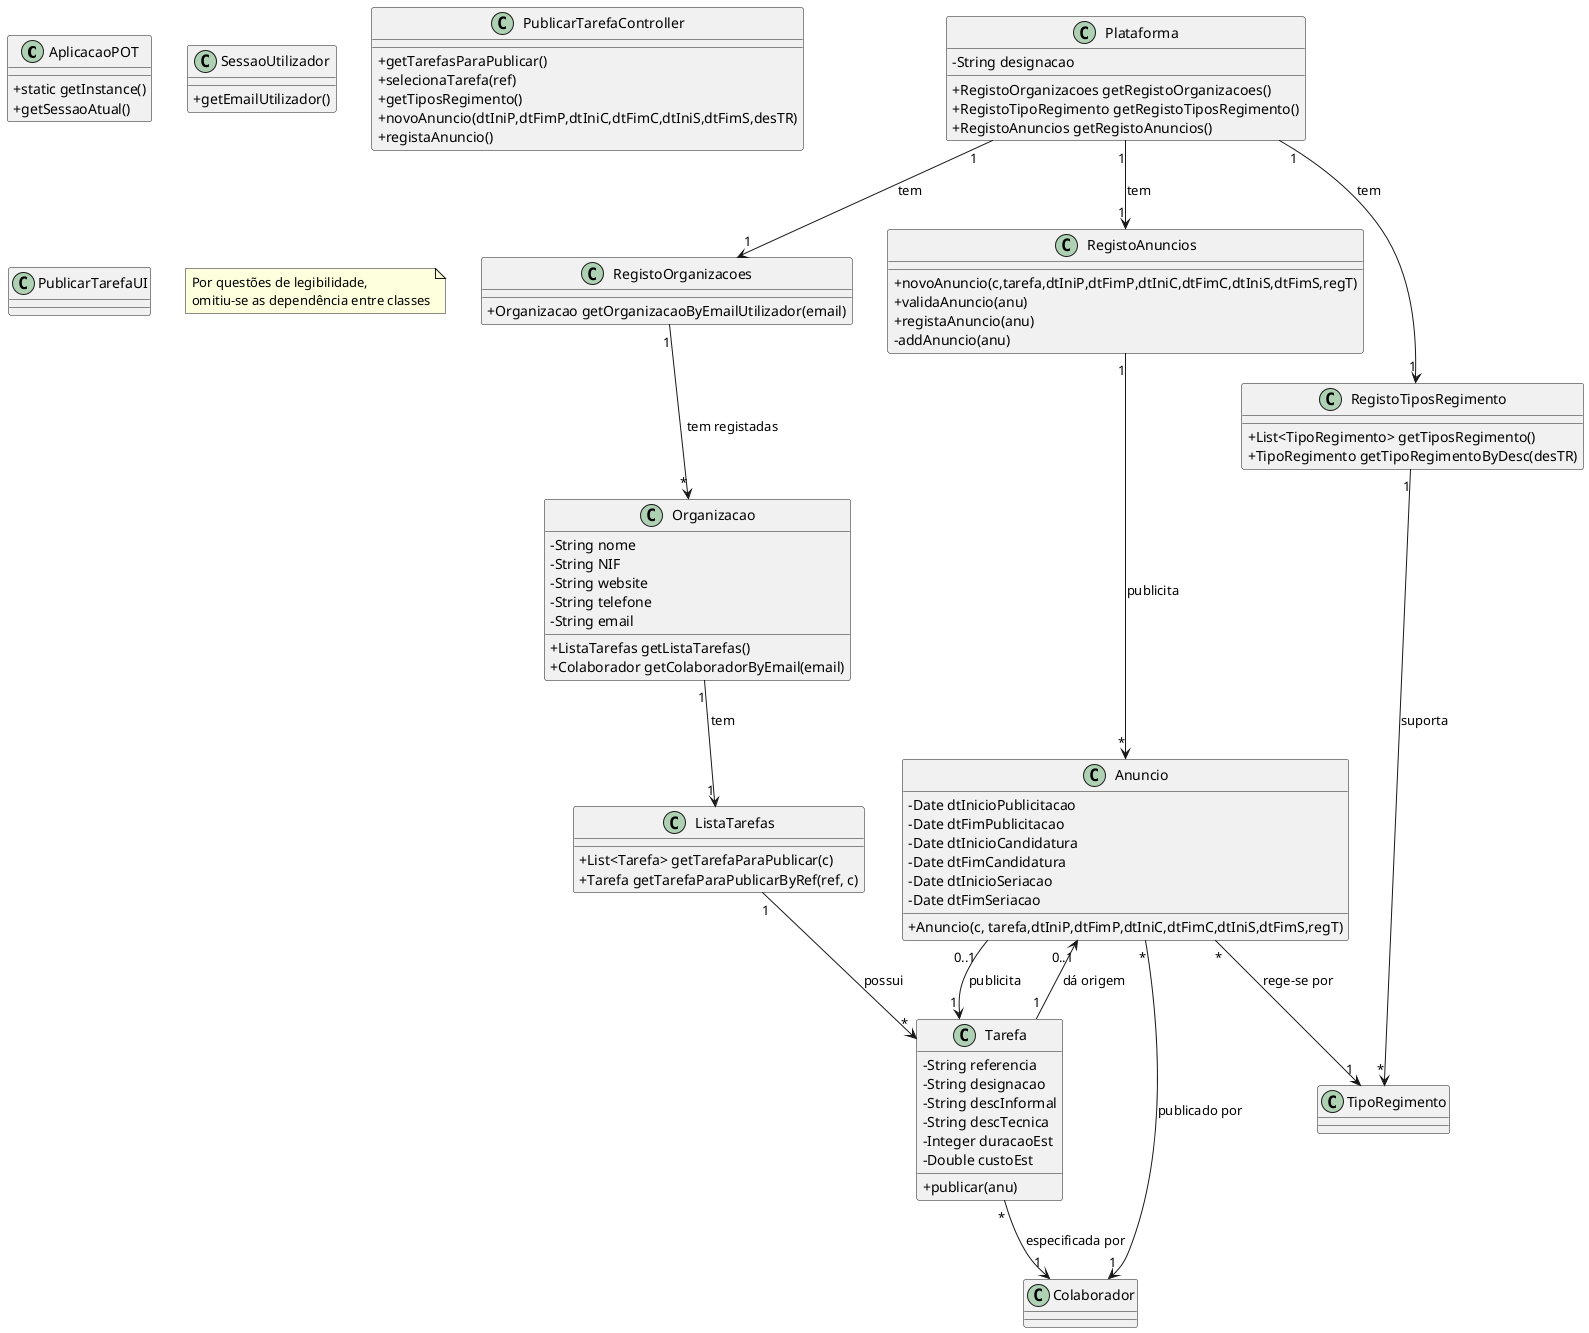 @startuml
skinparam classAttributeIconSize 0

class AplicacaoPOT
{
  +static getInstance()
  +getSessaoAtual()
}

class SessaoUtilizador
{
  +getEmailUtilizador()
}

class Organizacao {
  -String nome
  -String NIF
  -String website
  -String telefone
  -String email
  +ListaTarefas getListaTarefas()
  +Colaborador getColaboradorByEmail(email)
}

class ListaTarefas {
  +List<Tarefa> getTarefaParaPublicar(c)
  +Tarefa getTarefaParaPublicarByRef(ref, c)
}

class Tarefa {
  -String referencia
  -String designacao
  -String descInformal
  -String descTecnica
  -Integer duracaoEst
  -Double custoEst
  +publicar(anu)
}

class Plataforma {
  -String designacao
  +RegistoOrganizacoes getRegistoOrganizacoes()
  +RegistoTipoRegimento getRegistoTiposRegimento()
  +RegistoAnuncios getRegistoAnuncios()
}

class RegistoTiposRegimento {
  +List<TipoRegimento> getTiposRegimento()
  +TipoRegimento getTipoRegimentoByDesc(desTR)
}

class RegistoOrganizacoes {
  +Organizacao getOrganizacaoByEmailUtilizador(email)
}

class RegistoAnuncios {
  +novoAnuncio(c,tarefa,dtIniP,dtFimP,dtIniC,dtFimC,dtIniS,dtFimS,regT)
  +validaAnuncio(anu)
  +registaAnuncio(anu)
  -addAnuncio(anu)
}

class Anuncio {
  -Date dtInicioPublicitacao
  -Date dtFimPublicitacao
  -Date dtInicioCandidatura
  -Date dtFimCandidatura
  -Date dtInicioSeriacao
  -Date dtFimSeriacao
  +Anuncio(c, tarefa,dtIniP,dtFimP,dtIniC,dtFimC,dtIniS,dtFimS,regT)
}

class PublicarTarefaController {
  +getTarefasParaPublicar()
  +selecionaTarefa(ref)
  +getTiposRegimento()
  +novoAnuncio(dtIniP,dtFimP,dtIniC,dtFimC,dtIniS,dtFimS,desTR)
  +registaAnuncio()
}

class PublicarTarefaUI {
}

note "Por questões de legibilidade, \nomitiu-se as dependência entre classes" as N1

Plataforma "1" --> "1" RegistoAnuncios : tem
Plataforma "1" --> "1" RegistoTiposRegimento : tem
Plataforma "1" --> "1" RegistoOrganizacoes : tem

RegistoAnuncios "1" --> "*" Anuncio : publicita
RegistoTiposRegimento "1" --> "*" TipoRegimento : suporta
RegistoOrganizacoes "1" --> "*" Organizacao : tem registadas

Organizacao "1" --> "1" ListaTarefas: tem
ListaTarefas "1" --> "*" Tarefa: possui

Tarefa "*" --> "1" Colaborador: especificada por

Anuncio "0..1" --> "1" Tarefa: publicita
Anuncio "0..1" <-- "1" Tarefa: dá origem
Anuncio "*" --> "1" TipoRegimento: rege-se por
Anuncio "*" --> "1" Colaborador: publicado por

@enduml
